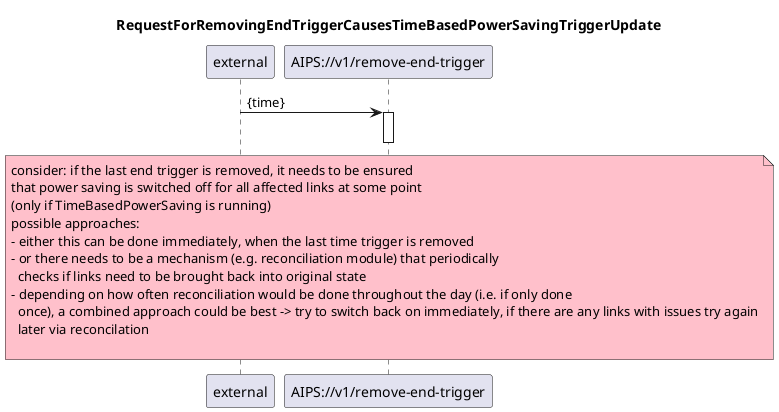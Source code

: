 @startuml 203_removeEndTrigger
skinparam responseMessageBelowArrow true

title
RequestForRemovingEndTriggerCausesTimeBasedPowerSavingTriggerUpdate
end title

participant "external" as requestor
participant "AIPS://v1/remove-end-trigger" as removeTrigger

requestor -> removeTrigger: {time}
activate removeTrigger

deactivate removeTrigger


note over removeTrigger #Pink
  consider: if the last end trigger is removed, it needs to be ensured
  that power saving is switched off for all affected links at some point 
  (only if TimeBasedPowerSaving is running)
  possible approaches:
  - either this can be done immediately, when the last time trigger is removed
  - or there needs to be a mechanism (e.g. reconciliation module) that periodically
    checks if links need to be brought back into original state
  - depending on how often reconciliation would be done throughout the day (i.e. if only done
    once), a combined approach could be best -> try to switch back on immediately, if there are any links with issues try again
    later via reconcilation

end note

@enduml